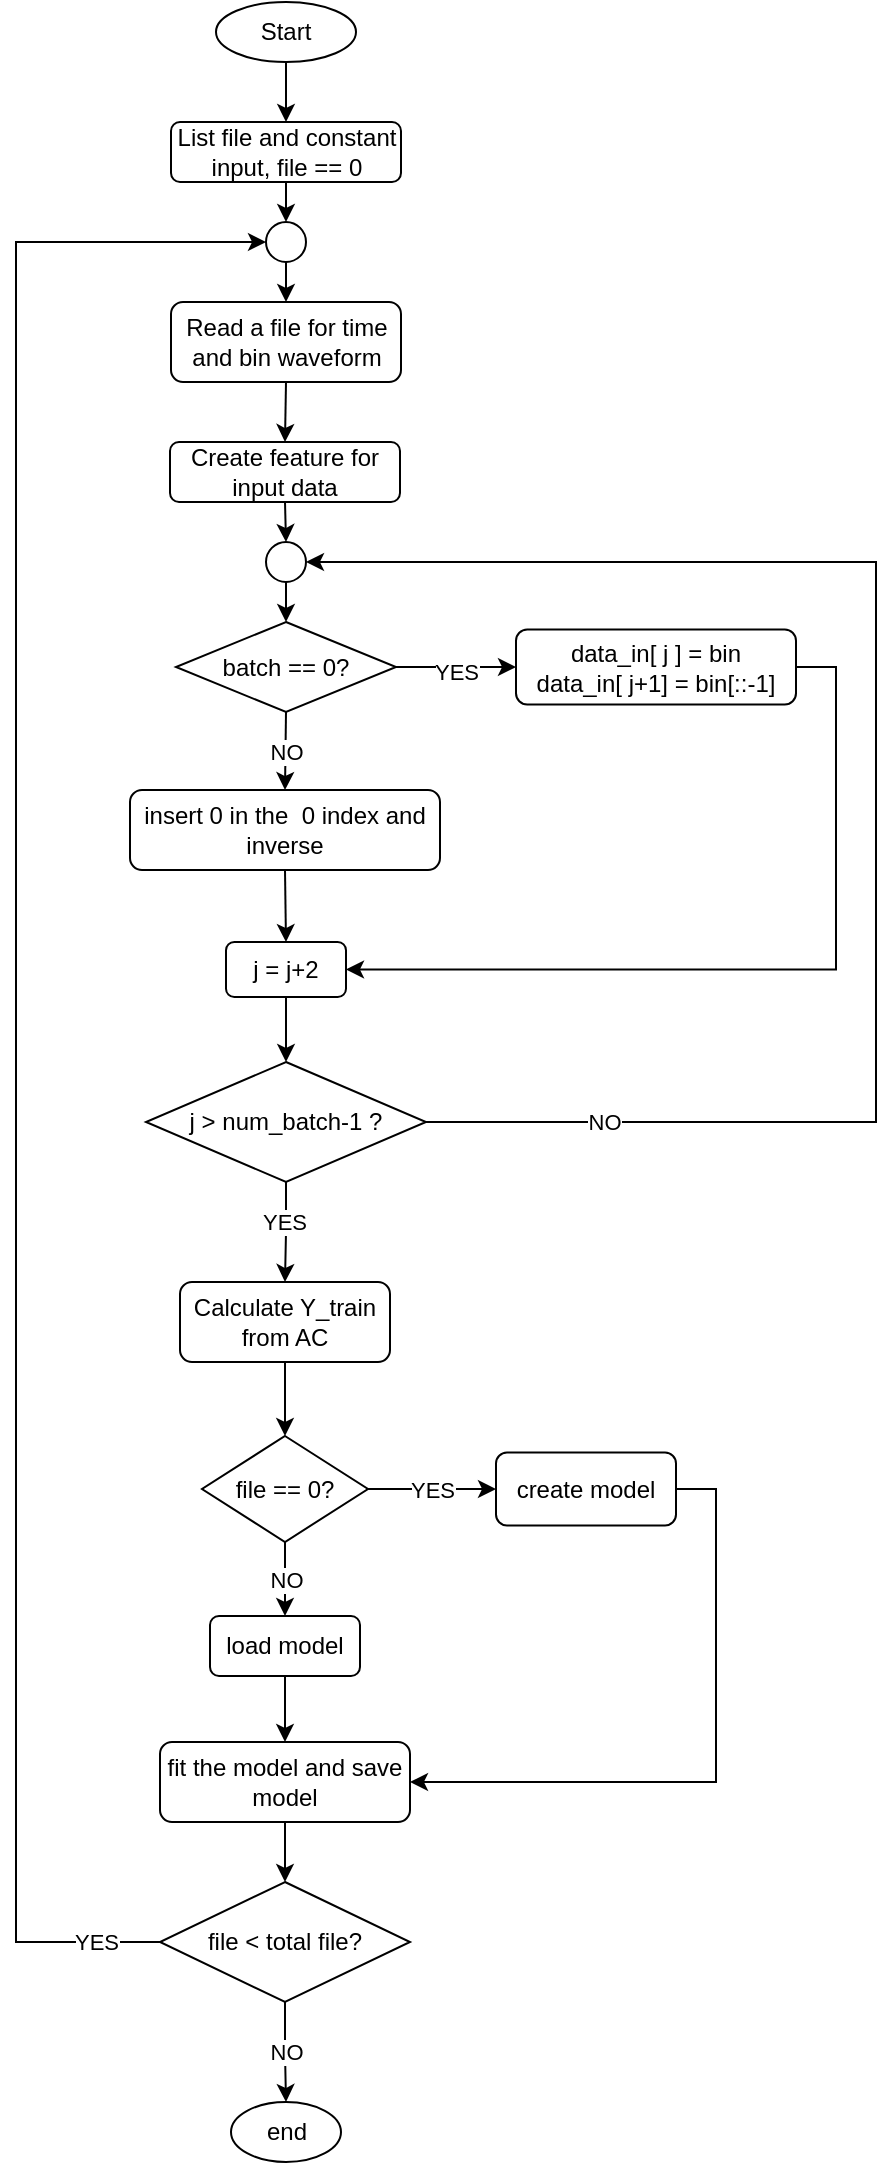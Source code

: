 <mxfile version="20.3.0" type="github">
  <diagram id="6a731a19-8d31-9384-78a2-239565b7b9f0" name="Page-1">
    <mxGraphModel dx="1234" dy="825" grid="1" gridSize="10" guides="1" tooltips="1" connect="1" arrows="1" fold="1" page="1" pageScale="1" pageWidth="1169" pageHeight="827" background="none" math="0" shadow="0">
      <root>
        <mxCell id="0" />
        <mxCell id="1" parent="0" />
        <mxCell id="cAlnYOZRNY9HdxJ_HfJ2-57" style="edgeStyle=orthogonalEdgeStyle;rounded=0;orthogonalLoop=1;jettySize=auto;html=1;exitX=0.5;exitY=1;exitDx=0;exitDy=0;entryX=0.5;entryY=0;entryDx=0;entryDy=0;" edge="1" parent="1" source="cAlnYOZRNY9HdxJ_HfJ2-55" target="cAlnYOZRNY9HdxJ_HfJ2-56">
          <mxGeometry relative="1" as="geometry" />
        </mxCell>
        <mxCell id="cAlnYOZRNY9HdxJ_HfJ2-55" value="Start" style="ellipse;whiteSpace=wrap;html=1;" vertex="1" parent="1">
          <mxGeometry x="550" y="20" width="70" height="30" as="geometry" />
        </mxCell>
        <mxCell id="cAlnYOZRNY9HdxJ_HfJ2-76" style="edgeStyle=orthogonalEdgeStyle;rounded=0;orthogonalLoop=1;jettySize=auto;html=1;exitX=0.5;exitY=1;exitDx=0;exitDy=0;entryX=0.5;entryY=0;entryDx=0;entryDy=0;" edge="1" parent="1" source="cAlnYOZRNY9HdxJ_HfJ2-56" target="cAlnYOZRNY9HdxJ_HfJ2-58">
          <mxGeometry relative="1" as="geometry" />
        </mxCell>
        <mxCell id="cAlnYOZRNY9HdxJ_HfJ2-56" value="List file and constant input, file == 0" style="rounded=1;whiteSpace=wrap;html=1;" vertex="1" parent="1">
          <mxGeometry x="527.5" y="80" width="115" height="30" as="geometry" />
        </mxCell>
        <mxCell id="cAlnYOZRNY9HdxJ_HfJ2-77" style="edgeStyle=orthogonalEdgeStyle;rounded=0;orthogonalLoop=1;jettySize=auto;html=1;exitX=0.5;exitY=1;exitDx=0;exitDy=0;entryX=0.5;entryY=0;entryDx=0;entryDy=0;" edge="1" parent="1" source="cAlnYOZRNY9HdxJ_HfJ2-58" target="cAlnYOZRNY9HdxJ_HfJ2-59">
          <mxGeometry relative="1" as="geometry" />
        </mxCell>
        <mxCell id="cAlnYOZRNY9HdxJ_HfJ2-58" value="" style="ellipse;whiteSpace=wrap;html=1;aspect=fixed;" vertex="1" parent="1">
          <mxGeometry x="575" y="130" width="20" height="20" as="geometry" />
        </mxCell>
        <mxCell id="cAlnYOZRNY9HdxJ_HfJ2-78" style="edgeStyle=orthogonalEdgeStyle;rounded=0;orthogonalLoop=1;jettySize=auto;html=1;exitX=0.5;exitY=1;exitDx=0;exitDy=0;entryX=0.5;entryY=0;entryDx=0;entryDy=0;" edge="1" parent="1" source="cAlnYOZRNY9HdxJ_HfJ2-59" target="cAlnYOZRNY9HdxJ_HfJ2-60">
          <mxGeometry relative="1" as="geometry" />
        </mxCell>
        <mxCell id="cAlnYOZRNY9HdxJ_HfJ2-59" value="Read a file for time and bin waveform" style="rounded=1;whiteSpace=wrap;html=1;" vertex="1" parent="1">
          <mxGeometry x="527.5" y="170" width="115" height="40" as="geometry" />
        </mxCell>
        <mxCell id="cAlnYOZRNY9HdxJ_HfJ2-79" style="edgeStyle=orthogonalEdgeStyle;rounded=0;orthogonalLoop=1;jettySize=auto;html=1;exitX=0.5;exitY=1;exitDx=0;exitDy=0;entryX=0.5;entryY=0;entryDx=0;entryDy=0;" edge="1" parent="1" source="cAlnYOZRNY9HdxJ_HfJ2-60" target="cAlnYOZRNY9HdxJ_HfJ2-65">
          <mxGeometry relative="1" as="geometry" />
        </mxCell>
        <mxCell id="cAlnYOZRNY9HdxJ_HfJ2-60" value="Create feature for input data" style="rounded=1;whiteSpace=wrap;html=1;" vertex="1" parent="1">
          <mxGeometry x="527" y="240" width="115" height="30" as="geometry" />
        </mxCell>
        <mxCell id="cAlnYOZRNY9HdxJ_HfJ2-68" style="edgeStyle=orthogonalEdgeStyle;rounded=0;orthogonalLoop=1;jettySize=auto;html=1;exitX=1;exitY=0.5;exitDx=0;exitDy=0;entryX=0;entryY=0.5;entryDx=0;entryDy=0;" edge="1" parent="1" source="cAlnYOZRNY9HdxJ_HfJ2-64" target="cAlnYOZRNY9HdxJ_HfJ2-66">
          <mxGeometry relative="1" as="geometry" />
        </mxCell>
        <mxCell id="cAlnYOZRNY9HdxJ_HfJ2-70" value="YES" style="edgeLabel;html=1;align=center;verticalAlign=middle;resizable=0;points=[];" vertex="1" connectable="0" parent="cAlnYOZRNY9HdxJ_HfJ2-68">
          <mxGeometry y="-1" relative="1" as="geometry">
            <mxPoint y="1" as="offset" />
          </mxGeometry>
        </mxCell>
        <mxCell id="cAlnYOZRNY9HdxJ_HfJ2-72" value="NO" style="edgeStyle=orthogonalEdgeStyle;rounded=0;orthogonalLoop=1;jettySize=auto;html=1;exitX=0.5;exitY=1;exitDx=0;exitDy=0;entryX=0.5;entryY=0;entryDx=0;entryDy=0;" edge="1" parent="1" source="cAlnYOZRNY9HdxJ_HfJ2-64" target="cAlnYOZRNY9HdxJ_HfJ2-71">
          <mxGeometry relative="1" as="geometry" />
        </mxCell>
        <mxCell id="cAlnYOZRNY9HdxJ_HfJ2-64" value="batch == 0?" style="rhombus;whiteSpace=wrap;html=1;" vertex="1" parent="1">
          <mxGeometry x="530" y="330" width="110" height="45" as="geometry" />
        </mxCell>
        <mxCell id="cAlnYOZRNY9HdxJ_HfJ2-80" style="edgeStyle=orthogonalEdgeStyle;rounded=0;orthogonalLoop=1;jettySize=auto;html=1;exitX=0.5;exitY=1;exitDx=0;exitDy=0;entryX=0.5;entryY=0;entryDx=0;entryDy=0;" edge="1" parent="1" source="cAlnYOZRNY9HdxJ_HfJ2-65" target="cAlnYOZRNY9HdxJ_HfJ2-64">
          <mxGeometry relative="1" as="geometry" />
        </mxCell>
        <mxCell id="cAlnYOZRNY9HdxJ_HfJ2-65" value="" style="ellipse;whiteSpace=wrap;html=1;aspect=fixed;" vertex="1" parent="1">
          <mxGeometry x="575" y="290" width="20" height="20" as="geometry" />
        </mxCell>
        <mxCell id="cAlnYOZRNY9HdxJ_HfJ2-82" style="edgeStyle=orthogonalEdgeStyle;rounded=0;orthogonalLoop=1;jettySize=auto;html=1;exitX=1;exitY=0.5;exitDx=0;exitDy=0;entryX=1;entryY=0.5;entryDx=0;entryDy=0;" edge="1" parent="1" source="cAlnYOZRNY9HdxJ_HfJ2-66" target="cAlnYOZRNY9HdxJ_HfJ2-73">
          <mxGeometry relative="1" as="geometry" />
        </mxCell>
        <mxCell id="cAlnYOZRNY9HdxJ_HfJ2-66" value="data_in[ j ] = bin&lt;br&gt;data_in[ j+1] = bin[::-1]" style="rounded=1;whiteSpace=wrap;html=1;" vertex="1" parent="1">
          <mxGeometry x="700" y="333.75" width="140" height="37.5" as="geometry" />
        </mxCell>
        <mxCell id="cAlnYOZRNY9HdxJ_HfJ2-74" style="edgeStyle=orthogonalEdgeStyle;rounded=0;orthogonalLoop=1;jettySize=auto;html=1;exitX=0.5;exitY=1;exitDx=0;exitDy=0;entryX=0.5;entryY=0;entryDx=0;entryDy=0;" edge="1" parent="1" source="cAlnYOZRNY9HdxJ_HfJ2-71" target="cAlnYOZRNY9HdxJ_HfJ2-73">
          <mxGeometry relative="1" as="geometry" />
        </mxCell>
        <mxCell id="cAlnYOZRNY9HdxJ_HfJ2-71" value="insert 0 in the &amp;nbsp;0 index and inverse" style="rounded=1;whiteSpace=wrap;html=1;" vertex="1" parent="1">
          <mxGeometry x="507" y="414" width="155" height="40" as="geometry" />
        </mxCell>
        <mxCell id="cAlnYOZRNY9HdxJ_HfJ2-84" style="edgeStyle=orthogonalEdgeStyle;rounded=0;orthogonalLoop=1;jettySize=auto;html=1;exitX=0.5;exitY=1;exitDx=0;exitDy=0;entryX=0.5;entryY=0;entryDx=0;entryDy=0;" edge="1" parent="1" source="cAlnYOZRNY9HdxJ_HfJ2-73" target="cAlnYOZRNY9HdxJ_HfJ2-83">
          <mxGeometry relative="1" as="geometry" />
        </mxCell>
        <mxCell id="cAlnYOZRNY9HdxJ_HfJ2-73" value="j = j+2" style="rounded=1;whiteSpace=wrap;html=1;" vertex="1" parent="1">
          <mxGeometry x="555" y="490" width="60" height="27.5" as="geometry" />
        </mxCell>
        <mxCell id="cAlnYOZRNY9HdxJ_HfJ2-85" style="edgeStyle=orthogonalEdgeStyle;rounded=0;orthogonalLoop=1;jettySize=auto;html=1;exitX=1;exitY=0.5;exitDx=0;exitDy=0;entryX=1;entryY=0.5;entryDx=0;entryDy=0;" edge="1" parent="1" source="cAlnYOZRNY9HdxJ_HfJ2-83" target="cAlnYOZRNY9HdxJ_HfJ2-65">
          <mxGeometry relative="1" as="geometry">
            <Array as="points">
              <mxPoint x="880" y="580" />
              <mxPoint x="880" y="300" />
            </Array>
          </mxGeometry>
        </mxCell>
        <mxCell id="cAlnYOZRNY9HdxJ_HfJ2-86" value="NO" style="edgeLabel;html=1;align=center;verticalAlign=middle;resizable=0;points=[];" vertex="1" connectable="0" parent="cAlnYOZRNY9HdxJ_HfJ2-85">
          <mxGeometry x="-0.775" relative="1" as="geometry">
            <mxPoint as="offset" />
          </mxGeometry>
        </mxCell>
        <mxCell id="cAlnYOZRNY9HdxJ_HfJ2-88" style="edgeStyle=orthogonalEdgeStyle;rounded=0;orthogonalLoop=1;jettySize=auto;html=1;exitX=0.5;exitY=1;exitDx=0;exitDy=0;entryX=0.5;entryY=0;entryDx=0;entryDy=0;" edge="1" parent="1" source="cAlnYOZRNY9HdxJ_HfJ2-83" target="cAlnYOZRNY9HdxJ_HfJ2-87">
          <mxGeometry relative="1" as="geometry" />
        </mxCell>
        <mxCell id="cAlnYOZRNY9HdxJ_HfJ2-89" value="YES" style="edgeLabel;html=1;align=center;verticalAlign=middle;resizable=0;points=[];" vertex="1" connectable="0" parent="cAlnYOZRNY9HdxJ_HfJ2-88">
          <mxGeometry x="-0.208" y="-1" relative="1" as="geometry">
            <mxPoint as="offset" />
          </mxGeometry>
        </mxCell>
        <mxCell id="cAlnYOZRNY9HdxJ_HfJ2-83" value="j &amp;gt; num_batch-1 ?" style="rhombus;whiteSpace=wrap;html=1;" vertex="1" parent="1">
          <mxGeometry x="515" y="550" width="140" height="60" as="geometry" />
        </mxCell>
        <mxCell id="cAlnYOZRNY9HdxJ_HfJ2-94" style="edgeStyle=orthogonalEdgeStyle;rounded=0;orthogonalLoop=1;jettySize=auto;html=1;exitX=0.5;exitY=1;exitDx=0;exitDy=0;entryX=0.5;entryY=0;entryDx=0;entryDy=0;" edge="1" parent="1" source="cAlnYOZRNY9HdxJ_HfJ2-87" target="cAlnYOZRNY9HdxJ_HfJ2-91">
          <mxGeometry relative="1" as="geometry" />
        </mxCell>
        <mxCell id="cAlnYOZRNY9HdxJ_HfJ2-87" value="Calculate Y_train from AC" style="rounded=1;whiteSpace=wrap;html=1;" vertex="1" parent="1">
          <mxGeometry x="532" y="660" width="105" height="40" as="geometry" />
        </mxCell>
        <mxCell id="cAlnYOZRNY9HdxJ_HfJ2-93" value="YES" style="edgeStyle=orthogonalEdgeStyle;rounded=0;orthogonalLoop=1;jettySize=auto;html=1;exitX=1;exitY=0.5;exitDx=0;exitDy=0;entryX=0;entryY=0.5;entryDx=0;entryDy=0;" edge="1" parent="1" source="cAlnYOZRNY9HdxJ_HfJ2-91" target="cAlnYOZRNY9HdxJ_HfJ2-92">
          <mxGeometry relative="1" as="geometry" />
        </mxCell>
        <mxCell id="cAlnYOZRNY9HdxJ_HfJ2-96" value="NO" style="edgeStyle=orthogonalEdgeStyle;rounded=0;orthogonalLoop=1;jettySize=auto;html=1;exitX=0.5;exitY=1;exitDx=0;exitDy=0;entryX=0.5;entryY=0;entryDx=0;entryDy=0;" edge="1" parent="1" source="cAlnYOZRNY9HdxJ_HfJ2-91" target="cAlnYOZRNY9HdxJ_HfJ2-95">
          <mxGeometry relative="1" as="geometry" />
        </mxCell>
        <mxCell id="cAlnYOZRNY9HdxJ_HfJ2-91" value="file == 0?" style="rhombus;whiteSpace=wrap;html=1;" vertex="1" parent="1">
          <mxGeometry x="543" y="737" width="83" height="53" as="geometry" />
        </mxCell>
        <mxCell id="cAlnYOZRNY9HdxJ_HfJ2-99" style="edgeStyle=orthogonalEdgeStyle;rounded=0;orthogonalLoop=1;jettySize=auto;html=1;exitX=1;exitY=0.5;exitDx=0;exitDy=0;entryX=1;entryY=0.5;entryDx=0;entryDy=0;" edge="1" parent="1" source="cAlnYOZRNY9HdxJ_HfJ2-92" target="cAlnYOZRNY9HdxJ_HfJ2-97">
          <mxGeometry relative="1" as="geometry" />
        </mxCell>
        <mxCell id="cAlnYOZRNY9HdxJ_HfJ2-92" value="create model" style="rounded=1;whiteSpace=wrap;html=1;" vertex="1" parent="1">
          <mxGeometry x="690" y="745.25" width="90" height="36.5" as="geometry" />
        </mxCell>
        <mxCell id="cAlnYOZRNY9HdxJ_HfJ2-98" style="edgeStyle=orthogonalEdgeStyle;rounded=0;orthogonalLoop=1;jettySize=auto;html=1;exitX=0.5;exitY=1;exitDx=0;exitDy=0;entryX=0.5;entryY=0;entryDx=0;entryDy=0;" edge="1" parent="1" source="cAlnYOZRNY9HdxJ_HfJ2-95" target="cAlnYOZRNY9HdxJ_HfJ2-97">
          <mxGeometry relative="1" as="geometry" />
        </mxCell>
        <mxCell id="cAlnYOZRNY9HdxJ_HfJ2-95" value="load model" style="rounded=1;whiteSpace=wrap;html=1;" vertex="1" parent="1">
          <mxGeometry x="547" y="827" width="75" height="30" as="geometry" />
        </mxCell>
        <mxCell id="cAlnYOZRNY9HdxJ_HfJ2-101" style="edgeStyle=orthogonalEdgeStyle;rounded=0;orthogonalLoop=1;jettySize=auto;html=1;exitX=0.5;exitY=1;exitDx=0;exitDy=0;entryX=0.5;entryY=0;entryDx=0;entryDy=0;" edge="1" parent="1" source="cAlnYOZRNY9HdxJ_HfJ2-97" target="cAlnYOZRNY9HdxJ_HfJ2-100">
          <mxGeometry relative="1" as="geometry" />
        </mxCell>
        <mxCell id="cAlnYOZRNY9HdxJ_HfJ2-97" value="fit the model and save model" style="rounded=1;whiteSpace=wrap;html=1;" vertex="1" parent="1">
          <mxGeometry x="522" y="890" width="125" height="40" as="geometry" />
        </mxCell>
        <mxCell id="cAlnYOZRNY9HdxJ_HfJ2-103" value="NO" style="edgeStyle=orthogonalEdgeStyle;rounded=0;orthogonalLoop=1;jettySize=auto;html=1;exitX=0.5;exitY=1;exitDx=0;exitDy=0;entryX=0.5;entryY=0;entryDx=0;entryDy=0;" edge="1" parent="1" source="cAlnYOZRNY9HdxJ_HfJ2-100" target="cAlnYOZRNY9HdxJ_HfJ2-102">
          <mxGeometry relative="1" as="geometry" />
        </mxCell>
        <mxCell id="cAlnYOZRNY9HdxJ_HfJ2-104" style="edgeStyle=orthogonalEdgeStyle;rounded=0;orthogonalLoop=1;jettySize=auto;html=1;exitX=0;exitY=0.5;exitDx=0;exitDy=0;entryX=0;entryY=0.5;entryDx=0;entryDy=0;" edge="1" parent="1" source="cAlnYOZRNY9HdxJ_HfJ2-100" target="cAlnYOZRNY9HdxJ_HfJ2-58">
          <mxGeometry relative="1" as="geometry">
            <Array as="points">
              <mxPoint x="450" y="990" />
              <mxPoint x="450" y="140" />
            </Array>
          </mxGeometry>
        </mxCell>
        <mxCell id="cAlnYOZRNY9HdxJ_HfJ2-105" value="YES" style="edgeLabel;html=1;align=center;verticalAlign=middle;resizable=0;points=[];" vertex="1" connectable="0" parent="cAlnYOZRNY9HdxJ_HfJ2-104">
          <mxGeometry x="-0.939" relative="1" as="geometry">
            <mxPoint as="offset" />
          </mxGeometry>
        </mxCell>
        <mxCell id="cAlnYOZRNY9HdxJ_HfJ2-100" value="file &amp;lt; total file?" style="rhombus;whiteSpace=wrap;html=1;" vertex="1" parent="1">
          <mxGeometry x="522" y="960" width="125" height="60" as="geometry" />
        </mxCell>
        <mxCell id="cAlnYOZRNY9HdxJ_HfJ2-102" value="end" style="ellipse;whiteSpace=wrap;html=1;" vertex="1" parent="1">
          <mxGeometry x="557.5" y="1070" width="55" height="30" as="geometry" />
        </mxCell>
      </root>
    </mxGraphModel>
  </diagram>
</mxfile>
